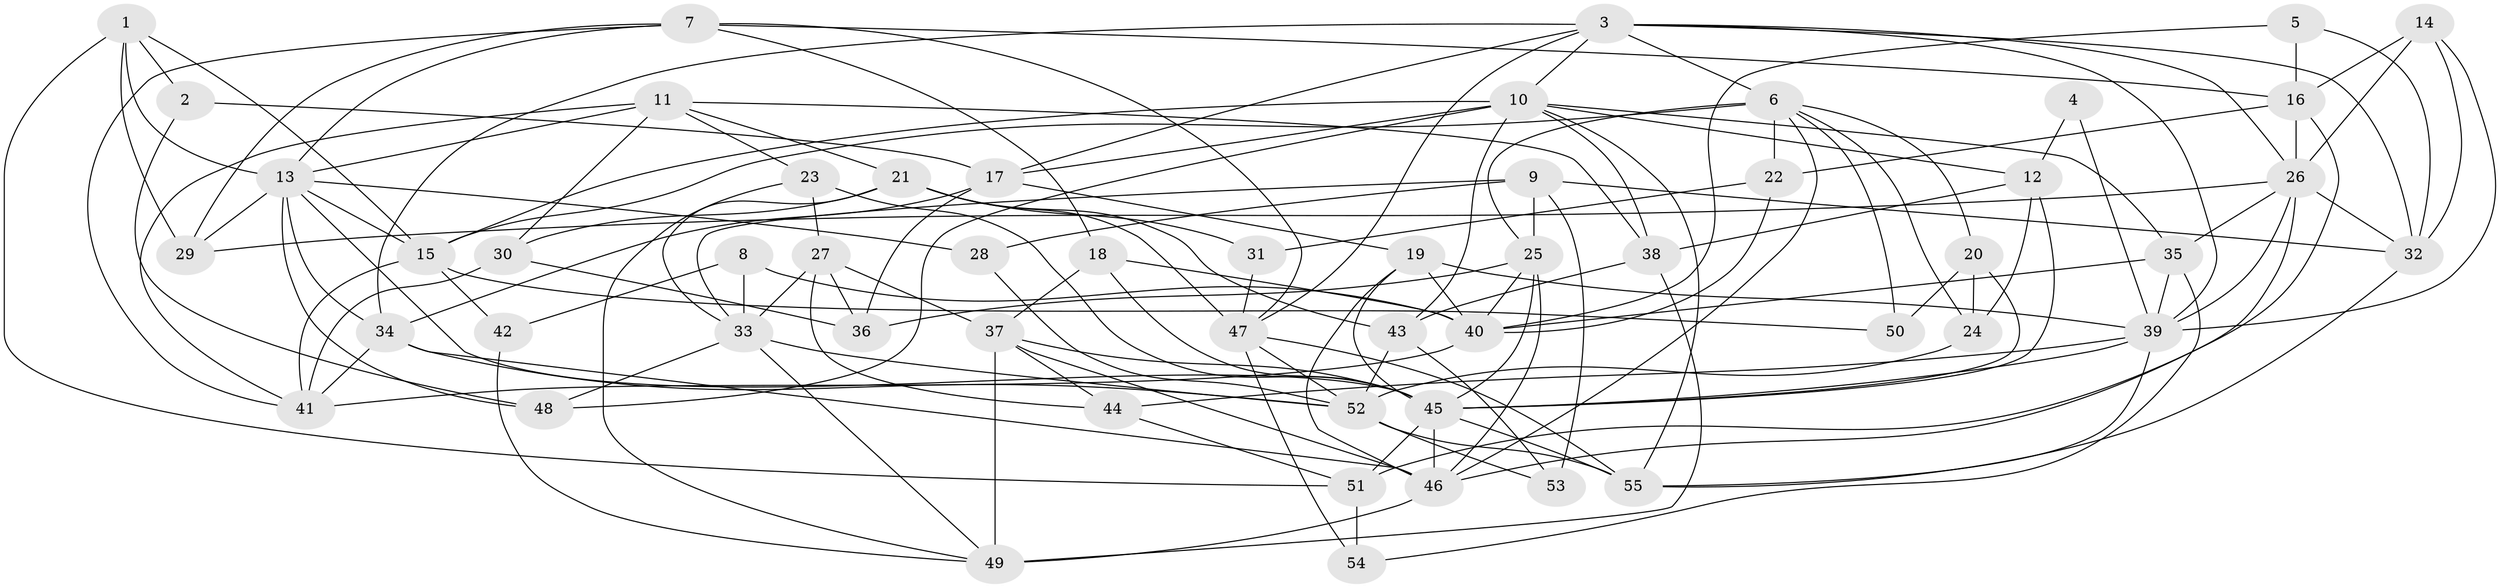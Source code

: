 // original degree distribution, {2: 0.13636363636363635, 3: 0.32727272727272727, 5: 0.16363636363636364, 8: 0.01818181818181818, 4: 0.19090909090909092, 6: 0.12727272727272726, 7: 0.03636363636363636}
// Generated by graph-tools (version 1.1) at 2025/02/03/09/25 03:02:03]
// undirected, 55 vertices, 149 edges
graph export_dot {
graph [start="1"]
  node [color=gray90,style=filled];
  1;
  2;
  3;
  4;
  5;
  6;
  7;
  8;
  9;
  10;
  11;
  12;
  13;
  14;
  15;
  16;
  17;
  18;
  19;
  20;
  21;
  22;
  23;
  24;
  25;
  26;
  27;
  28;
  29;
  30;
  31;
  32;
  33;
  34;
  35;
  36;
  37;
  38;
  39;
  40;
  41;
  42;
  43;
  44;
  45;
  46;
  47;
  48;
  49;
  50;
  51;
  52;
  53;
  54;
  55;
  1 -- 2 [weight=1.0];
  1 -- 13 [weight=1.0];
  1 -- 15 [weight=1.0];
  1 -- 29 [weight=1.0];
  1 -- 51 [weight=1.0];
  2 -- 17 [weight=1.0];
  2 -- 48 [weight=1.0];
  3 -- 6 [weight=1.0];
  3 -- 10 [weight=1.0];
  3 -- 17 [weight=1.0];
  3 -- 26 [weight=1.0];
  3 -- 32 [weight=1.0];
  3 -- 34 [weight=1.0];
  3 -- 39 [weight=1.0];
  3 -- 47 [weight=1.0];
  4 -- 12 [weight=1.0];
  4 -- 39 [weight=1.0];
  5 -- 16 [weight=1.0];
  5 -- 32 [weight=1.0];
  5 -- 40 [weight=1.0];
  6 -- 15 [weight=1.0];
  6 -- 20 [weight=1.0];
  6 -- 22 [weight=2.0];
  6 -- 24 [weight=1.0];
  6 -- 25 [weight=1.0];
  6 -- 46 [weight=1.0];
  6 -- 50 [weight=1.0];
  7 -- 13 [weight=1.0];
  7 -- 16 [weight=1.0];
  7 -- 18 [weight=1.0];
  7 -- 29 [weight=1.0];
  7 -- 41 [weight=1.0];
  7 -- 47 [weight=1.0];
  8 -- 33 [weight=2.0];
  8 -- 40 [weight=1.0];
  8 -- 42 [weight=1.0];
  9 -- 25 [weight=2.0];
  9 -- 28 [weight=1.0];
  9 -- 32 [weight=1.0];
  9 -- 33 [weight=1.0];
  9 -- 53 [weight=2.0];
  10 -- 12 [weight=1.0];
  10 -- 15 [weight=1.0];
  10 -- 17 [weight=1.0];
  10 -- 35 [weight=1.0];
  10 -- 38 [weight=1.0];
  10 -- 43 [weight=2.0];
  10 -- 48 [weight=1.0];
  10 -- 55 [weight=1.0];
  11 -- 13 [weight=1.0];
  11 -- 21 [weight=1.0];
  11 -- 23 [weight=1.0];
  11 -- 30 [weight=1.0];
  11 -- 38 [weight=1.0];
  11 -- 41 [weight=1.0];
  12 -- 24 [weight=1.0];
  12 -- 38 [weight=1.0];
  12 -- 45 [weight=1.0];
  13 -- 15 [weight=1.0];
  13 -- 28 [weight=1.0];
  13 -- 29 [weight=1.0];
  13 -- 34 [weight=1.0];
  13 -- 45 [weight=1.0];
  13 -- 48 [weight=1.0];
  14 -- 16 [weight=1.0];
  14 -- 26 [weight=1.0];
  14 -- 32 [weight=1.0];
  14 -- 39 [weight=1.0];
  15 -- 41 [weight=1.0];
  15 -- 42 [weight=1.0];
  15 -- 50 [weight=1.0];
  16 -- 22 [weight=1.0];
  16 -- 26 [weight=1.0];
  16 -- 51 [weight=2.0];
  17 -- 19 [weight=1.0];
  17 -- 34 [weight=1.0];
  17 -- 36 [weight=1.0];
  18 -- 37 [weight=1.0];
  18 -- 40 [weight=1.0];
  18 -- 45 [weight=1.0];
  19 -- 39 [weight=1.0];
  19 -- 40 [weight=1.0];
  19 -- 45 [weight=1.0];
  19 -- 46 [weight=1.0];
  20 -- 24 [weight=1.0];
  20 -- 45 [weight=1.0];
  20 -- 50 [weight=1.0];
  21 -- 30 [weight=1.0];
  21 -- 31 [weight=1.0];
  21 -- 33 [weight=1.0];
  21 -- 43 [weight=1.0];
  21 -- 47 [weight=1.0];
  22 -- 31 [weight=1.0];
  22 -- 40 [weight=1.0];
  23 -- 27 [weight=1.0];
  23 -- 45 [weight=1.0];
  23 -- 49 [weight=1.0];
  24 -- 52 [weight=1.0];
  25 -- 36 [weight=1.0];
  25 -- 40 [weight=1.0];
  25 -- 45 [weight=1.0];
  25 -- 46 [weight=1.0];
  26 -- 29 [weight=1.0];
  26 -- 32 [weight=2.0];
  26 -- 35 [weight=1.0];
  26 -- 39 [weight=2.0];
  26 -- 46 [weight=2.0];
  27 -- 33 [weight=1.0];
  27 -- 36 [weight=1.0];
  27 -- 37 [weight=1.0];
  27 -- 44 [weight=1.0];
  28 -- 52 [weight=1.0];
  30 -- 36 [weight=1.0];
  30 -- 41 [weight=1.0];
  31 -- 47 [weight=1.0];
  32 -- 55 [weight=1.0];
  33 -- 48 [weight=1.0];
  33 -- 49 [weight=1.0];
  33 -- 52 [weight=1.0];
  34 -- 41 [weight=1.0];
  34 -- 46 [weight=1.0];
  34 -- 52 [weight=1.0];
  35 -- 39 [weight=1.0];
  35 -- 40 [weight=1.0];
  35 -- 54 [weight=1.0];
  37 -- 44 [weight=1.0];
  37 -- 45 [weight=1.0];
  37 -- 46 [weight=1.0];
  37 -- 49 [weight=2.0];
  38 -- 43 [weight=1.0];
  38 -- 49 [weight=1.0];
  39 -- 44 [weight=1.0];
  39 -- 45 [weight=1.0];
  39 -- 55 [weight=1.0];
  40 -- 41 [weight=1.0];
  42 -- 49 [weight=1.0];
  43 -- 52 [weight=1.0];
  43 -- 53 [weight=1.0];
  44 -- 51 [weight=1.0];
  45 -- 46 [weight=1.0];
  45 -- 51 [weight=1.0];
  45 -- 55 [weight=1.0];
  46 -- 49 [weight=2.0];
  47 -- 52 [weight=1.0];
  47 -- 54 [weight=1.0];
  47 -- 55 [weight=2.0];
  51 -- 54 [weight=2.0];
  52 -- 53 [weight=1.0];
  52 -- 55 [weight=2.0];
}
